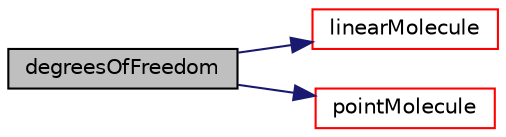 digraph "degreesOfFreedom"
{
  bgcolor="transparent";
  edge [fontname="Helvetica",fontsize="10",labelfontname="Helvetica",labelfontsize="10"];
  node [fontname="Helvetica",fontsize="10",shape=record];
  rankdir="LR";
  Node1 [label="degreesOfFreedom",height=0.2,width=0.4,color="black", fillcolor="grey75", style="filled", fontcolor="black"];
  Node1 -> Node2 [color="midnightblue",fontsize="10",style="solid",fontname="Helvetica"];
  Node2 [label="linearMolecule",height=0.2,width=0.4,color="red",URL="$a00378.html#a85400ac7f8d2a4a8b9796bb42c4e5429"];
  Node1 -> Node3 [color="midnightblue",fontsize="10",style="solid",fontname="Helvetica"];
  Node3 [label="pointMolecule",height=0.2,width=0.4,color="red",URL="$a00378.html#ac33f1e5d8727b60b5dbd02c25423fbe6"];
}
